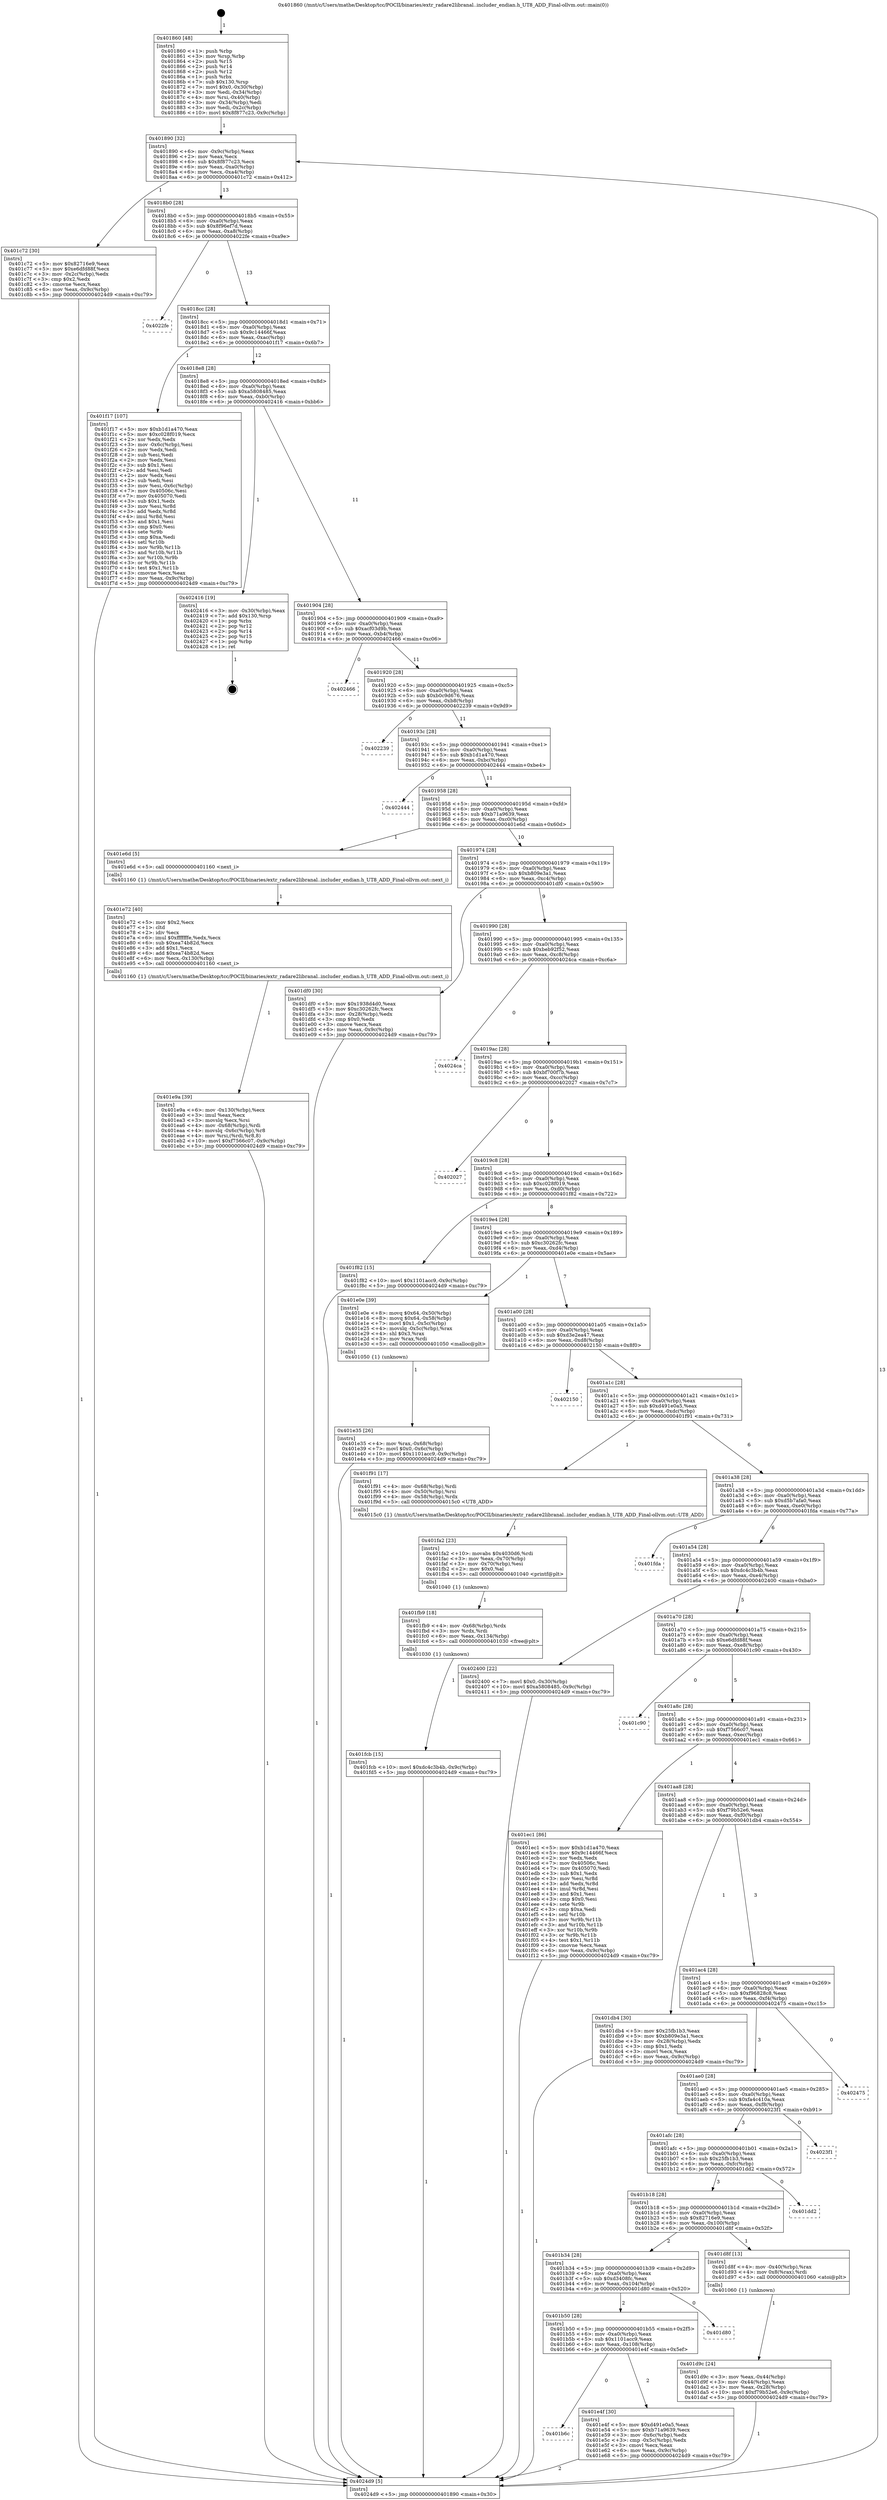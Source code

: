 digraph "0x401860" {
  label = "0x401860 (/mnt/c/Users/mathe/Desktop/tcc/POCII/binaries/extr_radare2libranal..includer_endian.h_UT8_ADD_Final-ollvm.out::main(0))"
  labelloc = "t"
  node[shape=record]

  Entry [label="",width=0.3,height=0.3,shape=circle,fillcolor=black,style=filled]
  "0x401890" [label="{
     0x401890 [32]\l
     | [instrs]\l
     &nbsp;&nbsp;0x401890 \<+6\>: mov -0x9c(%rbp),%eax\l
     &nbsp;&nbsp;0x401896 \<+2\>: mov %eax,%ecx\l
     &nbsp;&nbsp;0x401898 \<+6\>: sub $0x8f877c23,%ecx\l
     &nbsp;&nbsp;0x40189e \<+6\>: mov %eax,-0xa0(%rbp)\l
     &nbsp;&nbsp;0x4018a4 \<+6\>: mov %ecx,-0xa4(%rbp)\l
     &nbsp;&nbsp;0x4018aa \<+6\>: je 0000000000401c72 \<main+0x412\>\l
  }"]
  "0x401c72" [label="{
     0x401c72 [30]\l
     | [instrs]\l
     &nbsp;&nbsp;0x401c72 \<+5\>: mov $0x82716e9,%eax\l
     &nbsp;&nbsp;0x401c77 \<+5\>: mov $0xe6dfd88f,%ecx\l
     &nbsp;&nbsp;0x401c7c \<+3\>: mov -0x2c(%rbp),%edx\l
     &nbsp;&nbsp;0x401c7f \<+3\>: cmp $0x2,%edx\l
     &nbsp;&nbsp;0x401c82 \<+3\>: cmovne %ecx,%eax\l
     &nbsp;&nbsp;0x401c85 \<+6\>: mov %eax,-0x9c(%rbp)\l
     &nbsp;&nbsp;0x401c8b \<+5\>: jmp 00000000004024d9 \<main+0xc79\>\l
  }"]
  "0x4018b0" [label="{
     0x4018b0 [28]\l
     | [instrs]\l
     &nbsp;&nbsp;0x4018b0 \<+5\>: jmp 00000000004018b5 \<main+0x55\>\l
     &nbsp;&nbsp;0x4018b5 \<+6\>: mov -0xa0(%rbp),%eax\l
     &nbsp;&nbsp;0x4018bb \<+5\>: sub $0x8f96ef7d,%eax\l
     &nbsp;&nbsp;0x4018c0 \<+6\>: mov %eax,-0xa8(%rbp)\l
     &nbsp;&nbsp;0x4018c6 \<+6\>: je 00000000004022fe \<main+0xa9e\>\l
  }"]
  "0x4024d9" [label="{
     0x4024d9 [5]\l
     | [instrs]\l
     &nbsp;&nbsp;0x4024d9 \<+5\>: jmp 0000000000401890 \<main+0x30\>\l
  }"]
  "0x401860" [label="{
     0x401860 [48]\l
     | [instrs]\l
     &nbsp;&nbsp;0x401860 \<+1\>: push %rbp\l
     &nbsp;&nbsp;0x401861 \<+3\>: mov %rsp,%rbp\l
     &nbsp;&nbsp;0x401864 \<+2\>: push %r15\l
     &nbsp;&nbsp;0x401866 \<+2\>: push %r14\l
     &nbsp;&nbsp;0x401868 \<+2\>: push %r12\l
     &nbsp;&nbsp;0x40186a \<+1\>: push %rbx\l
     &nbsp;&nbsp;0x40186b \<+7\>: sub $0x130,%rsp\l
     &nbsp;&nbsp;0x401872 \<+7\>: movl $0x0,-0x30(%rbp)\l
     &nbsp;&nbsp;0x401879 \<+3\>: mov %edi,-0x34(%rbp)\l
     &nbsp;&nbsp;0x40187c \<+4\>: mov %rsi,-0x40(%rbp)\l
     &nbsp;&nbsp;0x401880 \<+3\>: mov -0x34(%rbp),%edi\l
     &nbsp;&nbsp;0x401883 \<+3\>: mov %edi,-0x2c(%rbp)\l
     &nbsp;&nbsp;0x401886 \<+10\>: movl $0x8f877c23,-0x9c(%rbp)\l
  }"]
  Exit [label="",width=0.3,height=0.3,shape=circle,fillcolor=black,style=filled,peripheries=2]
  "0x4022fe" [label="{
     0x4022fe\l
  }", style=dashed]
  "0x4018cc" [label="{
     0x4018cc [28]\l
     | [instrs]\l
     &nbsp;&nbsp;0x4018cc \<+5\>: jmp 00000000004018d1 \<main+0x71\>\l
     &nbsp;&nbsp;0x4018d1 \<+6\>: mov -0xa0(%rbp),%eax\l
     &nbsp;&nbsp;0x4018d7 \<+5\>: sub $0x9c14466f,%eax\l
     &nbsp;&nbsp;0x4018dc \<+6\>: mov %eax,-0xac(%rbp)\l
     &nbsp;&nbsp;0x4018e2 \<+6\>: je 0000000000401f17 \<main+0x6b7\>\l
  }"]
  "0x401fcb" [label="{
     0x401fcb [15]\l
     | [instrs]\l
     &nbsp;&nbsp;0x401fcb \<+10\>: movl $0xdc4c3b4b,-0x9c(%rbp)\l
     &nbsp;&nbsp;0x401fd5 \<+5\>: jmp 00000000004024d9 \<main+0xc79\>\l
  }"]
  "0x401f17" [label="{
     0x401f17 [107]\l
     | [instrs]\l
     &nbsp;&nbsp;0x401f17 \<+5\>: mov $0xb1d1a470,%eax\l
     &nbsp;&nbsp;0x401f1c \<+5\>: mov $0xc028f019,%ecx\l
     &nbsp;&nbsp;0x401f21 \<+2\>: xor %edx,%edx\l
     &nbsp;&nbsp;0x401f23 \<+3\>: mov -0x6c(%rbp),%esi\l
     &nbsp;&nbsp;0x401f26 \<+2\>: mov %edx,%edi\l
     &nbsp;&nbsp;0x401f28 \<+2\>: sub %esi,%edi\l
     &nbsp;&nbsp;0x401f2a \<+2\>: mov %edx,%esi\l
     &nbsp;&nbsp;0x401f2c \<+3\>: sub $0x1,%esi\l
     &nbsp;&nbsp;0x401f2f \<+2\>: add %esi,%edi\l
     &nbsp;&nbsp;0x401f31 \<+2\>: mov %edx,%esi\l
     &nbsp;&nbsp;0x401f33 \<+2\>: sub %edi,%esi\l
     &nbsp;&nbsp;0x401f35 \<+3\>: mov %esi,-0x6c(%rbp)\l
     &nbsp;&nbsp;0x401f38 \<+7\>: mov 0x40506c,%esi\l
     &nbsp;&nbsp;0x401f3f \<+7\>: mov 0x405070,%edi\l
     &nbsp;&nbsp;0x401f46 \<+3\>: sub $0x1,%edx\l
     &nbsp;&nbsp;0x401f49 \<+3\>: mov %esi,%r8d\l
     &nbsp;&nbsp;0x401f4c \<+3\>: add %edx,%r8d\l
     &nbsp;&nbsp;0x401f4f \<+4\>: imul %r8d,%esi\l
     &nbsp;&nbsp;0x401f53 \<+3\>: and $0x1,%esi\l
     &nbsp;&nbsp;0x401f56 \<+3\>: cmp $0x0,%esi\l
     &nbsp;&nbsp;0x401f59 \<+4\>: sete %r9b\l
     &nbsp;&nbsp;0x401f5d \<+3\>: cmp $0xa,%edi\l
     &nbsp;&nbsp;0x401f60 \<+4\>: setl %r10b\l
     &nbsp;&nbsp;0x401f64 \<+3\>: mov %r9b,%r11b\l
     &nbsp;&nbsp;0x401f67 \<+3\>: and %r10b,%r11b\l
     &nbsp;&nbsp;0x401f6a \<+3\>: xor %r10b,%r9b\l
     &nbsp;&nbsp;0x401f6d \<+3\>: or %r9b,%r11b\l
     &nbsp;&nbsp;0x401f70 \<+4\>: test $0x1,%r11b\l
     &nbsp;&nbsp;0x401f74 \<+3\>: cmovne %ecx,%eax\l
     &nbsp;&nbsp;0x401f77 \<+6\>: mov %eax,-0x9c(%rbp)\l
     &nbsp;&nbsp;0x401f7d \<+5\>: jmp 00000000004024d9 \<main+0xc79\>\l
  }"]
  "0x4018e8" [label="{
     0x4018e8 [28]\l
     | [instrs]\l
     &nbsp;&nbsp;0x4018e8 \<+5\>: jmp 00000000004018ed \<main+0x8d\>\l
     &nbsp;&nbsp;0x4018ed \<+6\>: mov -0xa0(%rbp),%eax\l
     &nbsp;&nbsp;0x4018f3 \<+5\>: sub $0xa5808485,%eax\l
     &nbsp;&nbsp;0x4018f8 \<+6\>: mov %eax,-0xb0(%rbp)\l
     &nbsp;&nbsp;0x4018fe \<+6\>: je 0000000000402416 \<main+0xbb6\>\l
  }"]
  "0x401fb9" [label="{
     0x401fb9 [18]\l
     | [instrs]\l
     &nbsp;&nbsp;0x401fb9 \<+4\>: mov -0x68(%rbp),%rdx\l
     &nbsp;&nbsp;0x401fbd \<+3\>: mov %rdx,%rdi\l
     &nbsp;&nbsp;0x401fc0 \<+6\>: mov %eax,-0x134(%rbp)\l
     &nbsp;&nbsp;0x401fc6 \<+5\>: call 0000000000401030 \<free@plt\>\l
     | [calls]\l
     &nbsp;&nbsp;0x401030 \{1\} (unknown)\l
  }"]
  "0x402416" [label="{
     0x402416 [19]\l
     | [instrs]\l
     &nbsp;&nbsp;0x402416 \<+3\>: mov -0x30(%rbp),%eax\l
     &nbsp;&nbsp;0x402419 \<+7\>: add $0x130,%rsp\l
     &nbsp;&nbsp;0x402420 \<+1\>: pop %rbx\l
     &nbsp;&nbsp;0x402421 \<+2\>: pop %r12\l
     &nbsp;&nbsp;0x402423 \<+2\>: pop %r14\l
     &nbsp;&nbsp;0x402425 \<+2\>: pop %r15\l
     &nbsp;&nbsp;0x402427 \<+1\>: pop %rbp\l
     &nbsp;&nbsp;0x402428 \<+1\>: ret\l
  }"]
  "0x401904" [label="{
     0x401904 [28]\l
     | [instrs]\l
     &nbsp;&nbsp;0x401904 \<+5\>: jmp 0000000000401909 \<main+0xa9\>\l
     &nbsp;&nbsp;0x401909 \<+6\>: mov -0xa0(%rbp),%eax\l
     &nbsp;&nbsp;0x40190f \<+5\>: sub $0xacf03d9b,%eax\l
     &nbsp;&nbsp;0x401914 \<+6\>: mov %eax,-0xb4(%rbp)\l
     &nbsp;&nbsp;0x40191a \<+6\>: je 0000000000402466 \<main+0xc06\>\l
  }"]
  "0x401fa2" [label="{
     0x401fa2 [23]\l
     | [instrs]\l
     &nbsp;&nbsp;0x401fa2 \<+10\>: movabs $0x4030d6,%rdi\l
     &nbsp;&nbsp;0x401fac \<+3\>: mov %eax,-0x70(%rbp)\l
     &nbsp;&nbsp;0x401faf \<+3\>: mov -0x70(%rbp),%esi\l
     &nbsp;&nbsp;0x401fb2 \<+2\>: mov $0x0,%al\l
     &nbsp;&nbsp;0x401fb4 \<+5\>: call 0000000000401040 \<printf@plt\>\l
     | [calls]\l
     &nbsp;&nbsp;0x401040 \{1\} (unknown)\l
  }"]
  "0x402466" [label="{
     0x402466\l
  }", style=dashed]
  "0x401920" [label="{
     0x401920 [28]\l
     | [instrs]\l
     &nbsp;&nbsp;0x401920 \<+5\>: jmp 0000000000401925 \<main+0xc5\>\l
     &nbsp;&nbsp;0x401925 \<+6\>: mov -0xa0(%rbp),%eax\l
     &nbsp;&nbsp;0x40192b \<+5\>: sub $0xb0c9d676,%eax\l
     &nbsp;&nbsp;0x401930 \<+6\>: mov %eax,-0xb8(%rbp)\l
     &nbsp;&nbsp;0x401936 \<+6\>: je 0000000000402239 \<main+0x9d9\>\l
  }"]
  "0x401e9a" [label="{
     0x401e9a [39]\l
     | [instrs]\l
     &nbsp;&nbsp;0x401e9a \<+6\>: mov -0x130(%rbp),%ecx\l
     &nbsp;&nbsp;0x401ea0 \<+3\>: imul %eax,%ecx\l
     &nbsp;&nbsp;0x401ea3 \<+3\>: movslq %ecx,%rsi\l
     &nbsp;&nbsp;0x401ea6 \<+4\>: mov -0x68(%rbp),%rdi\l
     &nbsp;&nbsp;0x401eaa \<+4\>: movslq -0x6c(%rbp),%r8\l
     &nbsp;&nbsp;0x401eae \<+4\>: mov %rsi,(%rdi,%r8,8)\l
     &nbsp;&nbsp;0x401eb2 \<+10\>: movl $0xf7566c07,-0x9c(%rbp)\l
     &nbsp;&nbsp;0x401ebc \<+5\>: jmp 00000000004024d9 \<main+0xc79\>\l
  }"]
  "0x402239" [label="{
     0x402239\l
  }", style=dashed]
  "0x40193c" [label="{
     0x40193c [28]\l
     | [instrs]\l
     &nbsp;&nbsp;0x40193c \<+5\>: jmp 0000000000401941 \<main+0xe1\>\l
     &nbsp;&nbsp;0x401941 \<+6\>: mov -0xa0(%rbp),%eax\l
     &nbsp;&nbsp;0x401947 \<+5\>: sub $0xb1d1a470,%eax\l
     &nbsp;&nbsp;0x40194c \<+6\>: mov %eax,-0xbc(%rbp)\l
     &nbsp;&nbsp;0x401952 \<+6\>: je 0000000000402444 \<main+0xbe4\>\l
  }"]
  "0x401e72" [label="{
     0x401e72 [40]\l
     | [instrs]\l
     &nbsp;&nbsp;0x401e72 \<+5\>: mov $0x2,%ecx\l
     &nbsp;&nbsp;0x401e77 \<+1\>: cltd\l
     &nbsp;&nbsp;0x401e78 \<+2\>: idiv %ecx\l
     &nbsp;&nbsp;0x401e7a \<+6\>: imul $0xfffffffe,%edx,%ecx\l
     &nbsp;&nbsp;0x401e80 \<+6\>: sub $0xea74b82d,%ecx\l
     &nbsp;&nbsp;0x401e86 \<+3\>: add $0x1,%ecx\l
     &nbsp;&nbsp;0x401e89 \<+6\>: add $0xea74b82d,%ecx\l
     &nbsp;&nbsp;0x401e8f \<+6\>: mov %ecx,-0x130(%rbp)\l
     &nbsp;&nbsp;0x401e95 \<+5\>: call 0000000000401160 \<next_i\>\l
     | [calls]\l
     &nbsp;&nbsp;0x401160 \{1\} (/mnt/c/Users/mathe/Desktop/tcc/POCII/binaries/extr_radare2libranal..includer_endian.h_UT8_ADD_Final-ollvm.out::next_i)\l
  }"]
  "0x402444" [label="{
     0x402444\l
  }", style=dashed]
  "0x401958" [label="{
     0x401958 [28]\l
     | [instrs]\l
     &nbsp;&nbsp;0x401958 \<+5\>: jmp 000000000040195d \<main+0xfd\>\l
     &nbsp;&nbsp;0x40195d \<+6\>: mov -0xa0(%rbp),%eax\l
     &nbsp;&nbsp;0x401963 \<+5\>: sub $0xb71a9639,%eax\l
     &nbsp;&nbsp;0x401968 \<+6\>: mov %eax,-0xc0(%rbp)\l
     &nbsp;&nbsp;0x40196e \<+6\>: je 0000000000401e6d \<main+0x60d\>\l
  }"]
  "0x401b6c" [label="{
     0x401b6c\l
  }", style=dashed]
  "0x401e6d" [label="{
     0x401e6d [5]\l
     | [instrs]\l
     &nbsp;&nbsp;0x401e6d \<+5\>: call 0000000000401160 \<next_i\>\l
     | [calls]\l
     &nbsp;&nbsp;0x401160 \{1\} (/mnt/c/Users/mathe/Desktop/tcc/POCII/binaries/extr_radare2libranal..includer_endian.h_UT8_ADD_Final-ollvm.out::next_i)\l
  }"]
  "0x401974" [label="{
     0x401974 [28]\l
     | [instrs]\l
     &nbsp;&nbsp;0x401974 \<+5\>: jmp 0000000000401979 \<main+0x119\>\l
     &nbsp;&nbsp;0x401979 \<+6\>: mov -0xa0(%rbp),%eax\l
     &nbsp;&nbsp;0x40197f \<+5\>: sub $0xb809e3a1,%eax\l
     &nbsp;&nbsp;0x401984 \<+6\>: mov %eax,-0xc4(%rbp)\l
     &nbsp;&nbsp;0x40198a \<+6\>: je 0000000000401df0 \<main+0x590\>\l
  }"]
  "0x401e4f" [label="{
     0x401e4f [30]\l
     | [instrs]\l
     &nbsp;&nbsp;0x401e4f \<+5\>: mov $0xd491e0a5,%eax\l
     &nbsp;&nbsp;0x401e54 \<+5\>: mov $0xb71a9639,%ecx\l
     &nbsp;&nbsp;0x401e59 \<+3\>: mov -0x6c(%rbp),%edx\l
     &nbsp;&nbsp;0x401e5c \<+3\>: cmp -0x5c(%rbp),%edx\l
     &nbsp;&nbsp;0x401e5f \<+3\>: cmovl %ecx,%eax\l
     &nbsp;&nbsp;0x401e62 \<+6\>: mov %eax,-0x9c(%rbp)\l
     &nbsp;&nbsp;0x401e68 \<+5\>: jmp 00000000004024d9 \<main+0xc79\>\l
  }"]
  "0x401df0" [label="{
     0x401df0 [30]\l
     | [instrs]\l
     &nbsp;&nbsp;0x401df0 \<+5\>: mov $0x1938d4d0,%eax\l
     &nbsp;&nbsp;0x401df5 \<+5\>: mov $0xc30262fc,%ecx\l
     &nbsp;&nbsp;0x401dfa \<+3\>: mov -0x28(%rbp),%edx\l
     &nbsp;&nbsp;0x401dfd \<+3\>: cmp $0x0,%edx\l
     &nbsp;&nbsp;0x401e00 \<+3\>: cmove %ecx,%eax\l
     &nbsp;&nbsp;0x401e03 \<+6\>: mov %eax,-0x9c(%rbp)\l
     &nbsp;&nbsp;0x401e09 \<+5\>: jmp 00000000004024d9 \<main+0xc79\>\l
  }"]
  "0x401990" [label="{
     0x401990 [28]\l
     | [instrs]\l
     &nbsp;&nbsp;0x401990 \<+5\>: jmp 0000000000401995 \<main+0x135\>\l
     &nbsp;&nbsp;0x401995 \<+6\>: mov -0xa0(%rbp),%eax\l
     &nbsp;&nbsp;0x40199b \<+5\>: sub $0xbeb92f52,%eax\l
     &nbsp;&nbsp;0x4019a0 \<+6\>: mov %eax,-0xc8(%rbp)\l
     &nbsp;&nbsp;0x4019a6 \<+6\>: je 00000000004024ca \<main+0xc6a\>\l
  }"]
  "0x401b50" [label="{
     0x401b50 [28]\l
     | [instrs]\l
     &nbsp;&nbsp;0x401b50 \<+5\>: jmp 0000000000401b55 \<main+0x2f5\>\l
     &nbsp;&nbsp;0x401b55 \<+6\>: mov -0xa0(%rbp),%eax\l
     &nbsp;&nbsp;0x401b5b \<+5\>: sub $0x1101acc9,%eax\l
     &nbsp;&nbsp;0x401b60 \<+6\>: mov %eax,-0x108(%rbp)\l
     &nbsp;&nbsp;0x401b66 \<+6\>: je 0000000000401e4f \<main+0x5ef\>\l
  }"]
  "0x4024ca" [label="{
     0x4024ca\l
  }", style=dashed]
  "0x4019ac" [label="{
     0x4019ac [28]\l
     | [instrs]\l
     &nbsp;&nbsp;0x4019ac \<+5\>: jmp 00000000004019b1 \<main+0x151\>\l
     &nbsp;&nbsp;0x4019b1 \<+6\>: mov -0xa0(%rbp),%eax\l
     &nbsp;&nbsp;0x4019b7 \<+5\>: sub $0xbf700f7b,%eax\l
     &nbsp;&nbsp;0x4019bc \<+6\>: mov %eax,-0xcc(%rbp)\l
     &nbsp;&nbsp;0x4019c2 \<+6\>: je 0000000000402027 \<main+0x7c7\>\l
  }"]
  "0x401d80" [label="{
     0x401d80\l
  }", style=dashed]
  "0x402027" [label="{
     0x402027\l
  }", style=dashed]
  "0x4019c8" [label="{
     0x4019c8 [28]\l
     | [instrs]\l
     &nbsp;&nbsp;0x4019c8 \<+5\>: jmp 00000000004019cd \<main+0x16d\>\l
     &nbsp;&nbsp;0x4019cd \<+6\>: mov -0xa0(%rbp),%eax\l
     &nbsp;&nbsp;0x4019d3 \<+5\>: sub $0xc028f019,%eax\l
     &nbsp;&nbsp;0x4019d8 \<+6\>: mov %eax,-0xd0(%rbp)\l
     &nbsp;&nbsp;0x4019de \<+6\>: je 0000000000401f82 \<main+0x722\>\l
  }"]
  "0x401e35" [label="{
     0x401e35 [26]\l
     | [instrs]\l
     &nbsp;&nbsp;0x401e35 \<+4\>: mov %rax,-0x68(%rbp)\l
     &nbsp;&nbsp;0x401e39 \<+7\>: movl $0x0,-0x6c(%rbp)\l
     &nbsp;&nbsp;0x401e40 \<+10\>: movl $0x1101acc9,-0x9c(%rbp)\l
     &nbsp;&nbsp;0x401e4a \<+5\>: jmp 00000000004024d9 \<main+0xc79\>\l
  }"]
  "0x401f82" [label="{
     0x401f82 [15]\l
     | [instrs]\l
     &nbsp;&nbsp;0x401f82 \<+10\>: movl $0x1101acc9,-0x9c(%rbp)\l
     &nbsp;&nbsp;0x401f8c \<+5\>: jmp 00000000004024d9 \<main+0xc79\>\l
  }"]
  "0x4019e4" [label="{
     0x4019e4 [28]\l
     | [instrs]\l
     &nbsp;&nbsp;0x4019e4 \<+5\>: jmp 00000000004019e9 \<main+0x189\>\l
     &nbsp;&nbsp;0x4019e9 \<+6\>: mov -0xa0(%rbp),%eax\l
     &nbsp;&nbsp;0x4019ef \<+5\>: sub $0xc30262fc,%eax\l
     &nbsp;&nbsp;0x4019f4 \<+6\>: mov %eax,-0xd4(%rbp)\l
     &nbsp;&nbsp;0x4019fa \<+6\>: je 0000000000401e0e \<main+0x5ae\>\l
  }"]
  "0x401d9c" [label="{
     0x401d9c [24]\l
     | [instrs]\l
     &nbsp;&nbsp;0x401d9c \<+3\>: mov %eax,-0x44(%rbp)\l
     &nbsp;&nbsp;0x401d9f \<+3\>: mov -0x44(%rbp),%eax\l
     &nbsp;&nbsp;0x401da2 \<+3\>: mov %eax,-0x28(%rbp)\l
     &nbsp;&nbsp;0x401da5 \<+10\>: movl $0xf79b52e6,-0x9c(%rbp)\l
     &nbsp;&nbsp;0x401daf \<+5\>: jmp 00000000004024d9 \<main+0xc79\>\l
  }"]
  "0x401e0e" [label="{
     0x401e0e [39]\l
     | [instrs]\l
     &nbsp;&nbsp;0x401e0e \<+8\>: movq $0x64,-0x50(%rbp)\l
     &nbsp;&nbsp;0x401e16 \<+8\>: movq $0x64,-0x58(%rbp)\l
     &nbsp;&nbsp;0x401e1e \<+7\>: movl $0x1,-0x5c(%rbp)\l
     &nbsp;&nbsp;0x401e25 \<+4\>: movslq -0x5c(%rbp),%rax\l
     &nbsp;&nbsp;0x401e29 \<+4\>: shl $0x3,%rax\l
     &nbsp;&nbsp;0x401e2d \<+3\>: mov %rax,%rdi\l
     &nbsp;&nbsp;0x401e30 \<+5\>: call 0000000000401050 \<malloc@plt\>\l
     | [calls]\l
     &nbsp;&nbsp;0x401050 \{1\} (unknown)\l
  }"]
  "0x401a00" [label="{
     0x401a00 [28]\l
     | [instrs]\l
     &nbsp;&nbsp;0x401a00 \<+5\>: jmp 0000000000401a05 \<main+0x1a5\>\l
     &nbsp;&nbsp;0x401a05 \<+6\>: mov -0xa0(%rbp),%eax\l
     &nbsp;&nbsp;0x401a0b \<+5\>: sub $0xd3e2ea47,%eax\l
     &nbsp;&nbsp;0x401a10 \<+6\>: mov %eax,-0xd8(%rbp)\l
     &nbsp;&nbsp;0x401a16 \<+6\>: je 0000000000402150 \<main+0x8f0\>\l
  }"]
  "0x401b34" [label="{
     0x401b34 [28]\l
     | [instrs]\l
     &nbsp;&nbsp;0x401b34 \<+5\>: jmp 0000000000401b39 \<main+0x2d9\>\l
     &nbsp;&nbsp;0x401b39 \<+6\>: mov -0xa0(%rbp),%eax\l
     &nbsp;&nbsp;0x401b3f \<+5\>: sub $0xd3408fc,%eax\l
     &nbsp;&nbsp;0x401b44 \<+6\>: mov %eax,-0x104(%rbp)\l
     &nbsp;&nbsp;0x401b4a \<+6\>: je 0000000000401d80 \<main+0x520\>\l
  }"]
  "0x402150" [label="{
     0x402150\l
  }", style=dashed]
  "0x401a1c" [label="{
     0x401a1c [28]\l
     | [instrs]\l
     &nbsp;&nbsp;0x401a1c \<+5\>: jmp 0000000000401a21 \<main+0x1c1\>\l
     &nbsp;&nbsp;0x401a21 \<+6\>: mov -0xa0(%rbp),%eax\l
     &nbsp;&nbsp;0x401a27 \<+5\>: sub $0xd491e0a5,%eax\l
     &nbsp;&nbsp;0x401a2c \<+6\>: mov %eax,-0xdc(%rbp)\l
     &nbsp;&nbsp;0x401a32 \<+6\>: je 0000000000401f91 \<main+0x731\>\l
  }"]
  "0x401d8f" [label="{
     0x401d8f [13]\l
     | [instrs]\l
     &nbsp;&nbsp;0x401d8f \<+4\>: mov -0x40(%rbp),%rax\l
     &nbsp;&nbsp;0x401d93 \<+4\>: mov 0x8(%rax),%rdi\l
     &nbsp;&nbsp;0x401d97 \<+5\>: call 0000000000401060 \<atoi@plt\>\l
     | [calls]\l
     &nbsp;&nbsp;0x401060 \{1\} (unknown)\l
  }"]
  "0x401f91" [label="{
     0x401f91 [17]\l
     | [instrs]\l
     &nbsp;&nbsp;0x401f91 \<+4\>: mov -0x68(%rbp),%rdi\l
     &nbsp;&nbsp;0x401f95 \<+4\>: mov -0x50(%rbp),%rsi\l
     &nbsp;&nbsp;0x401f99 \<+4\>: mov -0x58(%rbp),%rdx\l
     &nbsp;&nbsp;0x401f9d \<+5\>: call 00000000004015c0 \<UT8_ADD\>\l
     | [calls]\l
     &nbsp;&nbsp;0x4015c0 \{1\} (/mnt/c/Users/mathe/Desktop/tcc/POCII/binaries/extr_radare2libranal..includer_endian.h_UT8_ADD_Final-ollvm.out::UT8_ADD)\l
  }"]
  "0x401a38" [label="{
     0x401a38 [28]\l
     | [instrs]\l
     &nbsp;&nbsp;0x401a38 \<+5\>: jmp 0000000000401a3d \<main+0x1dd\>\l
     &nbsp;&nbsp;0x401a3d \<+6\>: mov -0xa0(%rbp),%eax\l
     &nbsp;&nbsp;0x401a43 \<+5\>: sub $0xd5b7afa0,%eax\l
     &nbsp;&nbsp;0x401a48 \<+6\>: mov %eax,-0xe0(%rbp)\l
     &nbsp;&nbsp;0x401a4e \<+6\>: je 0000000000401fda \<main+0x77a\>\l
  }"]
  "0x401b18" [label="{
     0x401b18 [28]\l
     | [instrs]\l
     &nbsp;&nbsp;0x401b18 \<+5\>: jmp 0000000000401b1d \<main+0x2bd\>\l
     &nbsp;&nbsp;0x401b1d \<+6\>: mov -0xa0(%rbp),%eax\l
     &nbsp;&nbsp;0x401b23 \<+5\>: sub $0x82716e9,%eax\l
     &nbsp;&nbsp;0x401b28 \<+6\>: mov %eax,-0x100(%rbp)\l
     &nbsp;&nbsp;0x401b2e \<+6\>: je 0000000000401d8f \<main+0x52f\>\l
  }"]
  "0x401fda" [label="{
     0x401fda\l
  }", style=dashed]
  "0x401a54" [label="{
     0x401a54 [28]\l
     | [instrs]\l
     &nbsp;&nbsp;0x401a54 \<+5\>: jmp 0000000000401a59 \<main+0x1f9\>\l
     &nbsp;&nbsp;0x401a59 \<+6\>: mov -0xa0(%rbp),%eax\l
     &nbsp;&nbsp;0x401a5f \<+5\>: sub $0xdc4c3b4b,%eax\l
     &nbsp;&nbsp;0x401a64 \<+6\>: mov %eax,-0xe4(%rbp)\l
     &nbsp;&nbsp;0x401a6a \<+6\>: je 0000000000402400 \<main+0xba0\>\l
  }"]
  "0x401dd2" [label="{
     0x401dd2\l
  }", style=dashed]
  "0x402400" [label="{
     0x402400 [22]\l
     | [instrs]\l
     &nbsp;&nbsp;0x402400 \<+7\>: movl $0x0,-0x30(%rbp)\l
     &nbsp;&nbsp;0x402407 \<+10\>: movl $0xa5808485,-0x9c(%rbp)\l
     &nbsp;&nbsp;0x402411 \<+5\>: jmp 00000000004024d9 \<main+0xc79\>\l
  }"]
  "0x401a70" [label="{
     0x401a70 [28]\l
     | [instrs]\l
     &nbsp;&nbsp;0x401a70 \<+5\>: jmp 0000000000401a75 \<main+0x215\>\l
     &nbsp;&nbsp;0x401a75 \<+6\>: mov -0xa0(%rbp),%eax\l
     &nbsp;&nbsp;0x401a7b \<+5\>: sub $0xe6dfd88f,%eax\l
     &nbsp;&nbsp;0x401a80 \<+6\>: mov %eax,-0xe8(%rbp)\l
     &nbsp;&nbsp;0x401a86 \<+6\>: je 0000000000401c90 \<main+0x430\>\l
  }"]
  "0x401afc" [label="{
     0x401afc [28]\l
     | [instrs]\l
     &nbsp;&nbsp;0x401afc \<+5\>: jmp 0000000000401b01 \<main+0x2a1\>\l
     &nbsp;&nbsp;0x401b01 \<+6\>: mov -0xa0(%rbp),%eax\l
     &nbsp;&nbsp;0x401b07 \<+5\>: sub $0x25fb1b3,%eax\l
     &nbsp;&nbsp;0x401b0c \<+6\>: mov %eax,-0xfc(%rbp)\l
     &nbsp;&nbsp;0x401b12 \<+6\>: je 0000000000401dd2 \<main+0x572\>\l
  }"]
  "0x401c90" [label="{
     0x401c90\l
  }", style=dashed]
  "0x401a8c" [label="{
     0x401a8c [28]\l
     | [instrs]\l
     &nbsp;&nbsp;0x401a8c \<+5\>: jmp 0000000000401a91 \<main+0x231\>\l
     &nbsp;&nbsp;0x401a91 \<+6\>: mov -0xa0(%rbp),%eax\l
     &nbsp;&nbsp;0x401a97 \<+5\>: sub $0xf7566c07,%eax\l
     &nbsp;&nbsp;0x401a9c \<+6\>: mov %eax,-0xec(%rbp)\l
     &nbsp;&nbsp;0x401aa2 \<+6\>: je 0000000000401ec1 \<main+0x661\>\l
  }"]
  "0x4023f1" [label="{
     0x4023f1\l
  }", style=dashed]
  "0x401ec1" [label="{
     0x401ec1 [86]\l
     | [instrs]\l
     &nbsp;&nbsp;0x401ec1 \<+5\>: mov $0xb1d1a470,%eax\l
     &nbsp;&nbsp;0x401ec6 \<+5\>: mov $0x9c14466f,%ecx\l
     &nbsp;&nbsp;0x401ecb \<+2\>: xor %edx,%edx\l
     &nbsp;&nbsp;0x401ecd \<+7\>: mov 0x40506c,%esi\l
     &nbsp;&nbsp;0x401ed4 \<+7\>: mov 0x405070,%edi\l
     &nbsp;&nbsp;0x401edb \<+3\>: sub $0x1,%edx\l
     &nbsp;&nbsp;0x401ede \<+3\>: mov %esi,%r8d\l
     &nbsp;&nbsp;0x401ee1 \<+3\>: add %edx,%r8d\l
     &nbsp;&nbsp;0x401ee4 \<+4\>: imul %r8d,%esi\l
     &nbsp;&nbsp;0x401ee8 \<+3\>: and $0x1,%esi\l
     &nbsp;&nbsp;0x401eeb \<+3\>: cmp $0x0,%esi\l
     &nbsp;&nbsp;0x401eee \<+4\>: sete %r9b\l
     &nbsp;&nbsp;0x401ef2 \<+3\>: cmp $0xa,%edi\l
     &nbsp;&nbsp;0x401ef5 \<+4\>: setl %r10b\l
     &nbsp;&nbsp;0x401ef9 \<+3\>: mov %r9b,%r11b\l
     &nbsp;&nbsp;0x401efc \<+3\>: and %r10b,%r11b\l
     &nbsp;&nbsp;0x401eff \<+3\>: xor %r10b,%r9b\l
     &nbsp;&nbsp;0x401f02 \<+3\>: or %r9b,%r11b\l
     &nbsp;&nbsp;0x401f05 \<+4\>: test $0x1,%r11b\l
     &nbsp;&nbsp;0x401f09 \<+3\>: cmovne %ecx,%eax\l
     &nbsp;&nbsp;0x401f0c \<+6\>: mov %eax,-0x9c(%rbp)\l
     &nbsp;&nbsp;0x401f12 \<+5\>: jmp 00000000004024d9 \<main+0xc79\>\l
  }"]
  "0x401aa8" [label="{
     0x401aa8 [28]\l
     | [instrs]\l
     &nbsp;&nbsp;0x401aa8 \<+5\>: jmp 0000000000401aad \<main+0x24d\>\l
     &nbsp;&nbsp;0x401aad \<+6\>: mov -0xa0(%rbp),%eax\l
     &nbsp;&nbsp;0x401ab3 \<+5\>: sub $0xf79b52e6,%eax\l
     &nbsp;&nbsp;0x401ab8 \<+6\>: mov %eax,-0xf0(%rbp)\l
     &nbsp;&nbsp;0x401abe \<+6\>: je 0000000000401db4 \<main+0x554\>\l
  }"]
  "0x401ae0" [label="{
     0x401ae0 [28]\l
     | [instrs]\l
     &nbsp;&nbsp;0x401ae0 \<+5\>: jmp 0000000000401ae5 \<main+0x285\>\l
     &nbsp;&nbsp;0x401ae5 \<+6\>: mov -0xa0(%rbp),%eax\l
     &nbsp;&nbsp;0x401aeb \<+5\>: sub $0xfa4c410a,%eax\l
     &nbsp;&nbsp;0x401af0 \<+6\>: mov %eax,-0xf8(%rbp)\l
     &nbsp;&nbsp;0x401af6 \<+6\>: je 00000000004023f1 \<main+0xb91\>\l
  }"]
  "0x401db4" [label="{
     0x401db4 [30]\l
     | [instrs]\l
     &nbsp;&nbsp;0x401db4 \<+5\>: mov $0x25fb1b3,%eax\l
     &nbsp;&nbsp;0x401db9 \<+5\>: mov $0xb809e3a1,%ecx\l
     &nbsp;&nbsp;0x401dbe \<+3\>: mov -0x28(%rbp),%edx\l
     &nbsp;&nbsp;0x401dc1 \<+3\>: cmp $0x1,%edx\l
     &nbsp;&nbsp;0x401dc4 \<+3\>: cmovl %ecx,%eax\l
     &nbsp;&nbsp;0x401dc7 \<+6\>: mov %eax,-0x9c(%rbp)\l
     &nbsp;&nbsp;0x401dcd \<+5\>: jmp 00000000004024d9 \<main+0xc79\>\l
  }"]
  "0x401ac4" [label="{
     0x401ac4 [28]\l
     | [instrs]\l
     &nbsp;&nbsp;0x401ac4 \<+5\>: jmp 0000000000401ac9 \<main+0x269\>\l
     &nbsp;&nbsp;0x401ac9 \<+6\>: mov -0xa0(%rbp),%eax\l
     &nbsp;&nbsp;0x401acf \<+5\>: sub $0xf96828c8,%eax\l
     &nbsp;&nbsp;0x401ad4 \<+6\>: mov %eax,-0xf4(%rbp)\l
     &nbsp;&nbsp;0x401ada \<+6\>: je 0000000000402475 \<main+0xc15\>\l
  }"]
  "0x402475" [label="{
     0x402475\l
  }", style=dashed]
  Entry -> "0x401860" [label=" 1"]
  "0x401890" -> "0x401c72" [label=" 1"]
  "0x401890" -> "0x4018b0" [label=" 13"]
  "0x401c72" -> "0x4024d9" [label=" 1"]
  "0x401860" -> "0x401890" [label=" 1"]
  "0x4024d9" -> "0x401890" [label=" 13"]
  "0x402416" -> Exit [label=" 1"]
  "0x4018b0" -> "0x4022fe" [label=" 0"]
  "0x4018b0" -> "0x4018cc" [label=" 13"]
  "0x402400" -> "0x4024d9" [label=" 1"]
  "0x4018cc" -> "0x401f17" [label=" 1"]
  "0x4018cc" -> "0x4018e8" [label=" 12"]
  "0x401fcb" -> "0x4024d9" [label=" 1"]
  "0x4018e8" -> "0x402416" [label=" 1"]
  "0x4018e8" -> "0x401904" [label=" 11"]
  "0x401fb9" -> "0x401fcb" [label=" 1"]
  "0x401904" -> "0x402466" [label=" 0"]
  "0x401904" -> "0x401920" [label=" 11"]
  "0x401fa2" -> "0x401fb9" [label=" 1"]
  "0x401920" -> "0x402239" [label=" 0"]
  "0x401920" -> "0x40193c" [label=" 11"]
  "0x401f91" -> "0x401fa2" [label=" 1"]
  "0x40193c" -> "0x402444" [label=" 0"]
  "0x40193c" -> "0x401958" [label=" 11"]
  "0x401f82" -> "0x4024d9" [label=" 1"]
  "0x401958" -> "0x401e6d" [label=" 1"]
  "0x401958" -> "0x401974" [label=" 10"]
  "0x401f17" -> "0x4024d9" [label=" 1"]
  "0x401974" -> "0x401df0" [label=" 1"]
  "0x401974" -> "0x401990" [label=" 9"]
  "0x401ec1" -> "0x4024d9" [label=" 1"]
  "0x401990" -> "0x4024ca" [label=" 0"]
  "0x401990" -> "0x4019ac" [label=" 9"]
  "0x401e72" -> "0x401e9a" [label=" 1"]
  "0x4019ac" -> "0x402027" [label=" 0"]
  "0x4019ac" -> "0x4019c8" [label=" 9"]
  "0x401e6d" -> "0x401e72" [label=" 1"]
  "0x4019c8" -> "0x401f82" [label=" 1"]
  "0x4019c8" -> "0x4019e4" [label=" 8"]
  "0x401b50" -> "0x401b6c" [label=" 0"]
  "0x4019e4" -> "0x401e0e" [label=" 1"]
  "0x4019e4" -> "0x401a00" [label=" 7"]
  "0x401b50" -> "0x401e4f" [label=" 2"]
  "0x401a00" -> "0x402150" [label=" 0"]
  "0x401a00" -> "0x401a1c" [label=" 7"]
  "0x401e9a" -> "0x4024d9" [label=" 1"]
  "0x401a1c" -> "0x401f91" [label=" 1"]
  "0x401a1c" -> "0x401a38" [label=" 6"]
  "0x401b34" -> "0x401b50" [label=" 2"]
  "0x401a38" -> "0x401fda" [label=" 0"]
  "0x401a38" -> "0x401a54" [label=" 6"]
  "0x401e4f" -> "0x4024d9" [label=" 2"]
  "0x401a54" -> "0x402400" [label=" 1"]
  "0x401a54" -> "0x401a70" [label=" 5"]
  "0x401e35" -> "0x4024d9" [label=" 1"]
  "0x401a70" -> "0x401c90" [label=" 0"]
  "0x401a70" -> "0x401a8c" [label=" 5"]
  "0x401df0" -> "0x4024d9" [label=" 1"]
  "0x401a8c" -> "0x401ec1" [label=" 1"]
  "0x401a8c" -> "0x401aa8" [label=" 4"]
  "0x401db4" -> "0x4024d9" [label=" 1"]
  "0x401aa8" -> "0x401db4" [label=" 1"]
  "0x401aa8" -> "0x401ac4" [label=" 3"]
  "0x401d8f" -> "0x401d9c" [label=" 1"]
  "0x401ac4" -> "0x402475" [label=" 0"]
  "0x401ac4" -> "0x401ae0" [label=" 3"]
  "0x401d9c" -> "0x4024d9" [label=" 1"]
  "0x401ae0" -> "0x4023f1" [label=" 0"]
  "0x401ae0" -> "0x401afc" [label=" 3"]
  "0x401e0e" -> "0x401e35" [label=" 1"]
  "0x401afc" -> "0x401dd2" [label=" 0"]
  "0x401afc" -> "0x401b18" [label=" 3"]
  "0x401b34" -> "0x401d80" [label=" 0"]
  "0x401b18" -> "0x401d8f" [label=" 1"]
  "0x401b18" -> "0x401b34" [label=" 2"]
}
